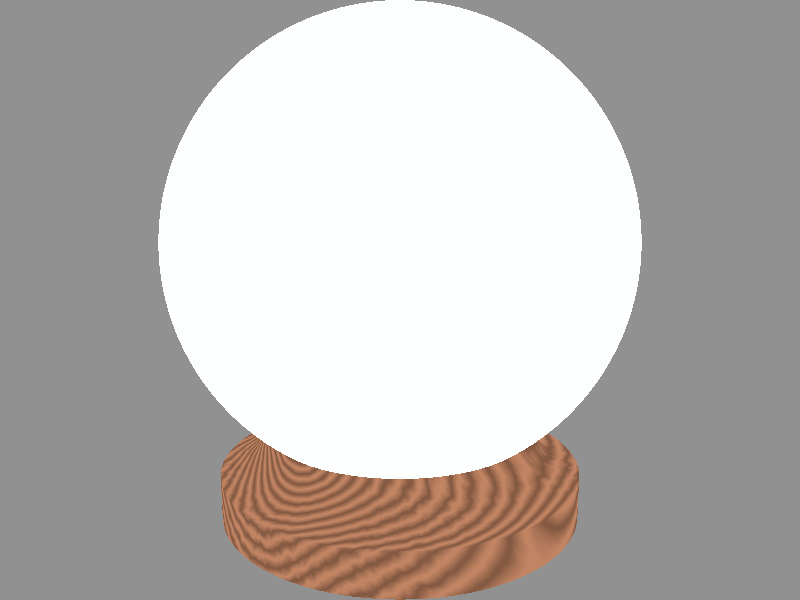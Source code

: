 // Persistence of Vision Ray Tracer Scene Description File for Liquid War icon.// Copyright (C) 2003  Ryan Brown

// This program is free software; you can redistribute it and/or
// modify it under the terms of the GNU General Public License
// as published by the Free Software Foundation; either version 2
// of the License, or (at your option) any later version.

// This program is distributed in the hope that it will be useful,
// but WITHOUT ANY WARRANTY; without even the implied warranty of
// MERCHANTABILITY or FITNESS FOR A PARTICULAR PURPOSE.  See the
// GNU General Public License for more details.

// You should have received a copy of the GNU General Public License
// along with this program; if not, write to the Free Software
// Foundation, Inc., 51 Franklin St, Fifth Floor, Boston, MA  02110-1301, USA.
#version 3.5;#include "colors.inc"#include "textures.inc"#include "glass.inc"//#include "woods.inc"global_settings {  assumed_gamma 1.2  max_trace_level 5}// ----------------------------------------camera {//  orthographic  location  <0.0, 10, -20.0>  direction 1.59*z  right     x*image_width/image_height  look_at   1.6*<0.0, 3.0,  0.0>}#declare BGColor = Gray50;background{Gray35}light_source {  30*<1, 5, -3>            // light's position (translated below)  color rgb <1, 1, 1>  // light's color  area_light <10, 0, 0>, <0, 0, 10>, 5, 5  adaptive 1  jitter}// ----------------------------------------#declare Globe = sphere {<0,6,0>,5}#declare Ring = torus {	4.001,1.001	translate 2*y		}#declare Base = difference {	cylinder {0,2*y,4}	object { Ring }	object { Globe }}object {	Base	texture { 		DMFDarkOak		rotate 45*<1,1,0>		}	}union {object {	Globe	//material { M_Glass4 }	//material {M_NB_Old_Glass}	texture { T_Glass4 }	interior { I_Glass }}blob {	threshold .6	sphere { <-1.5,7.5,0>, 2.5, .75 pigment { Red } }	sphere { <0,7.5,1.5>, 2.5, .5 pigment { Red } }	sphere { <-1.5,6,-1.5>, 2.5, .5 pigment {Red} }	sphere { <.75, 6, -.75>, 2.5, .25 pigment {Yellow}}	sphere { <1.5, 4.5,0>, 2.5, .75 pigment { Yellow } }	sphere { <0,4.5,-1.5>, 2.5, .5 pigment { Yellow } }	sphere { <1.5,6,1.5>, 2.5, .5 pigment {Yellow} }	sphere { <-.75, 6, .75>, 2.5, .25 pigment {Red}}}}